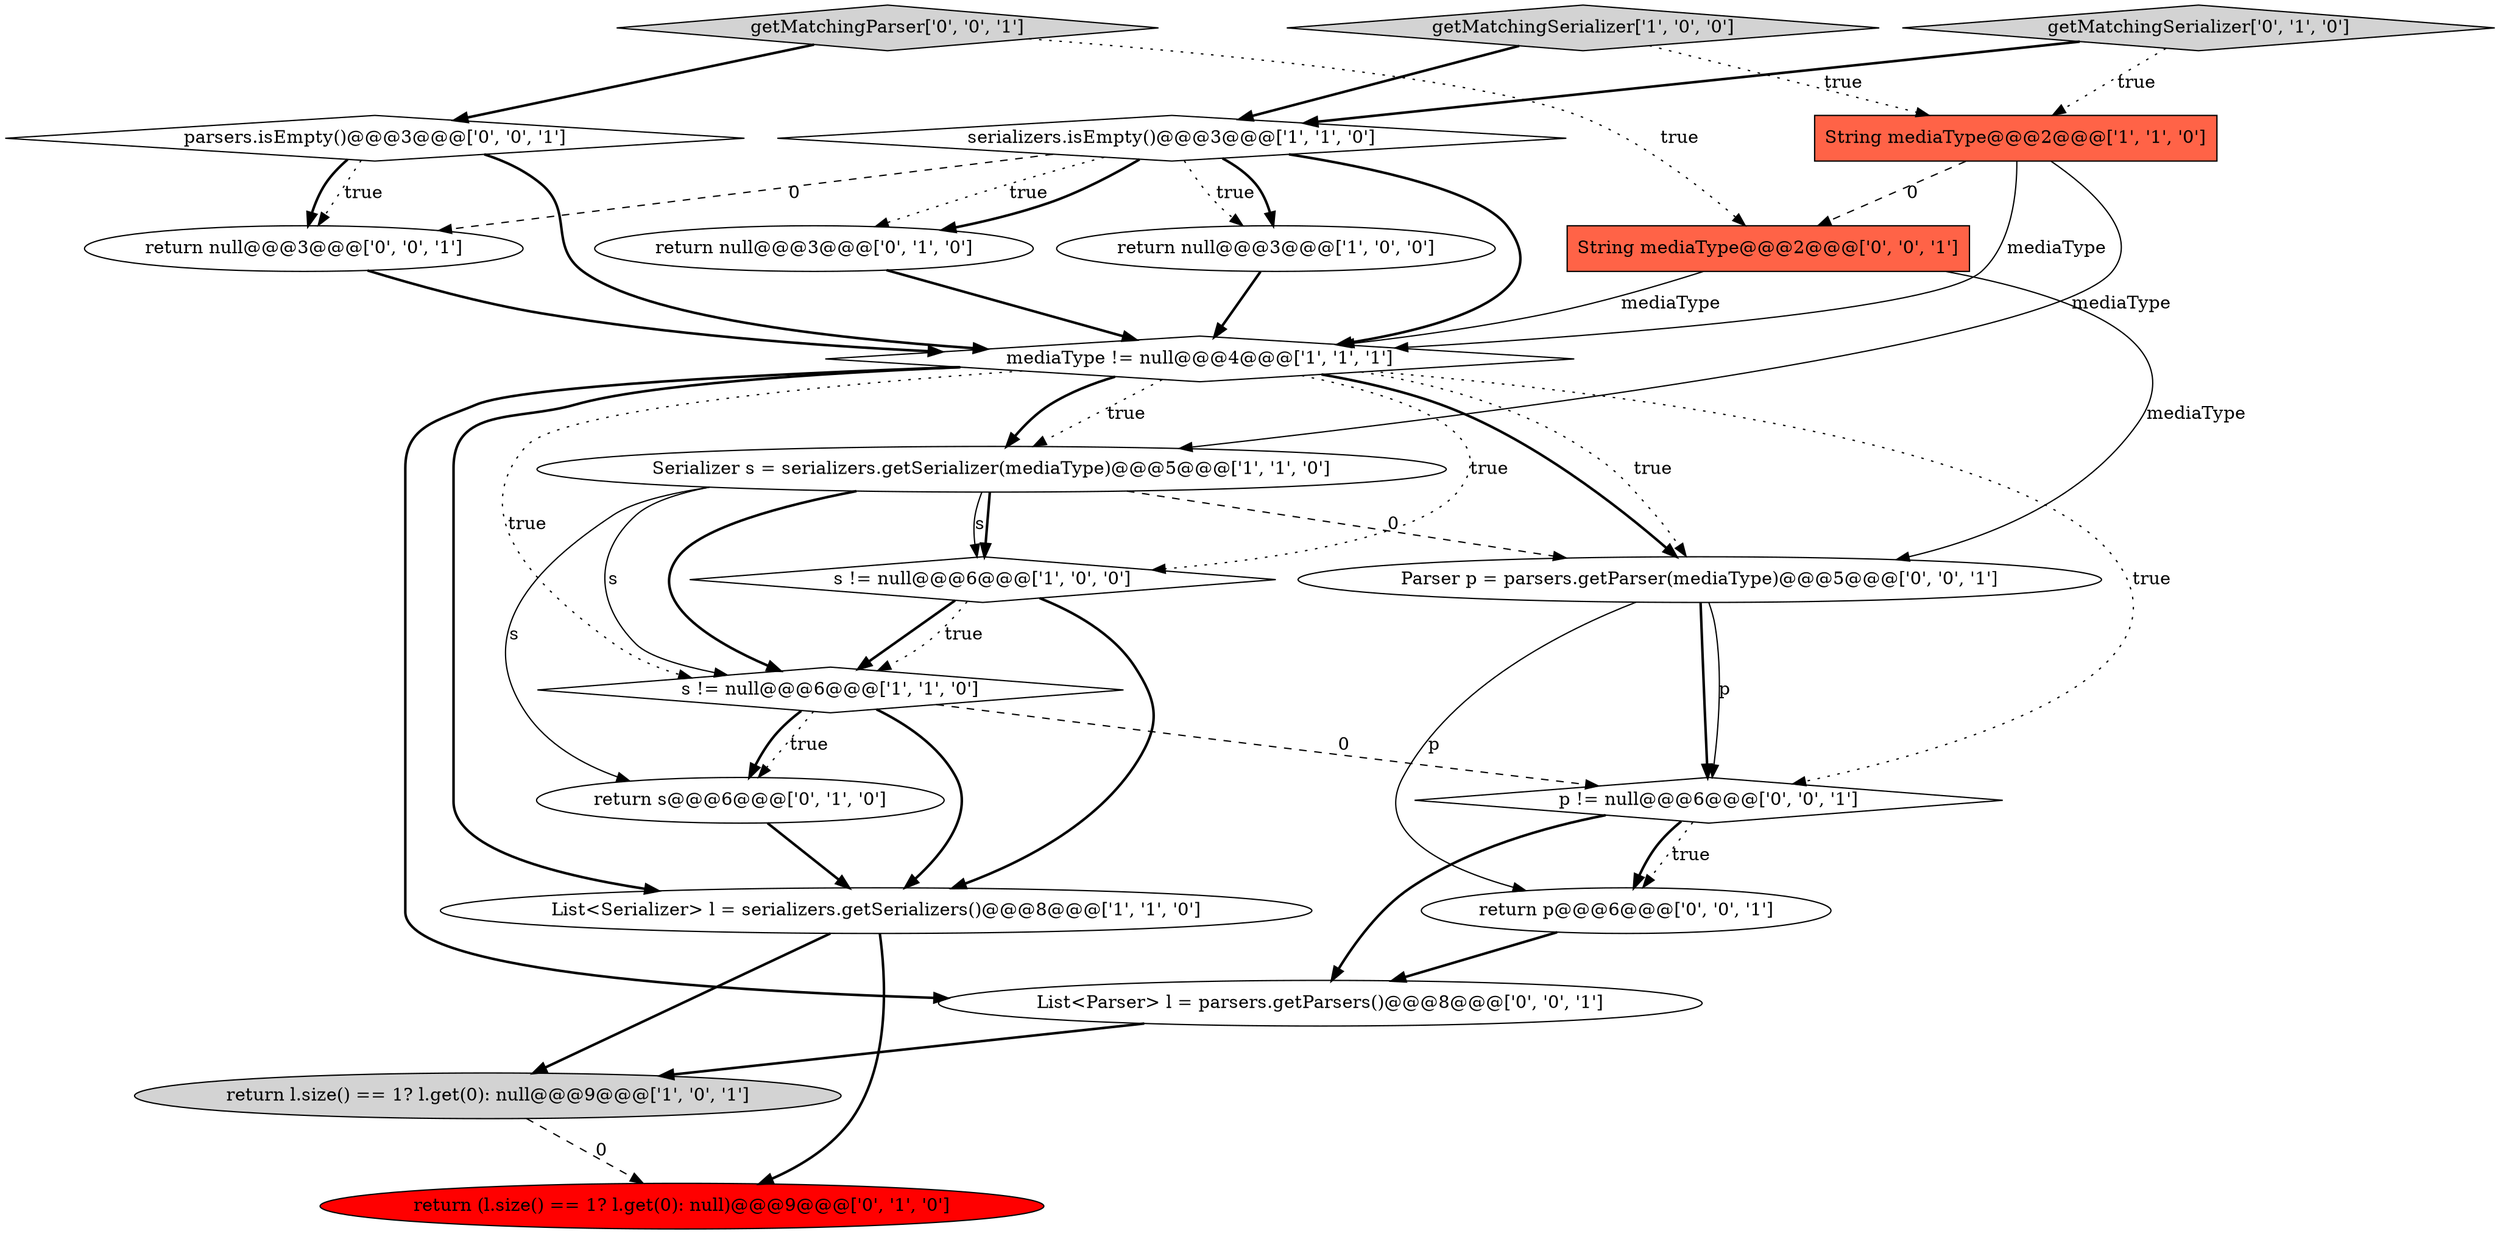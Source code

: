 digraph {
14 [style = filled, label = "parsers.isEmpty()@@@3@@@['0', '0', '1']", fillcolor = white, shape = diamond image = "AAA0AAABBB3BBB"];
2 [style = filled, label = "s != null@@@6@@@['1', '0', '0']", fillcolor = white, shape = diamond image = "AAA0AAABBB1BBB"];
0 [style = filled, label = "getMatchingSerializer['1', '0', '0']", fillcolor = lightgray, shape = diamond image = "AAA0AAABBB1BBB"];
18 [style = filled, label = "p != null@@@6@@@['0', '0', '1']", fillcolor = white, shape = diamond image = "AAA0AAABBB3BBB"];
15 [style = filled, label = "List<Parser> l = parsers.getParsers()@@@8@@@['0', '0', '1']", fillcolor = white, shape = ellipse image = "AAA0AAABBB3BBB"];
11 [style = filled, label = "getMatchingSerializer['0', '1', '0']", fillcolor = lightgray, shape = diamond image = "AAA0AAABBB2BBB"];
9 [style = filled, label = "return l.size() == 1? l.get(0): null@@@9@@@['1', '0', '1']", fillcolor = lightgray, shape = ellipse image = "AAA0AAABBB1BBB"];
13 [style = filled, label = "return null@@@3@@@['0', '1', '0']", fillcolor = white, shape = ellipse image = "AAA0AAABBB2BBB"];
20 [style = filled, label = "Parser p = parsers.getParser(mediaType)@@@5@@@['0', '0', '1']", fillcolor = white, shape = ellipse image = "AAA0AAABBB3BBB"];
3 [style = filled, label = "mediaType != null@@@4@@@['1', '1', '1']", fillcolor = white, shape = diamond image = "AAA0AAABBB1BBB"];
4 [style = filled, label = "List<Serializer> l = serializers.getSerializers()@@@8@@@['1', '1', '0']", fillcolor = white, shape = ellipse image = "AAA0AAABBB1BBB"];
16 [style = filled, label = "return p@@@6@@@['0', '0', '1']", fillcolor = white, shape = ellipse image = "AAA0AAABBB3BBB"];
10 [style = filled, label = "return (l.size() == 1? l.get(0): null)@@@9@@@['0', '1', '0']", fillcolor = red, shape = ellipse image = "AAA1AAABBB2BBB"];
5 [style = filled, label = "Serializer s = serializers.getSerializer(mediaType)@@@5@@@['1', '1', '0']", fillcolor = white, shape = ellipse image = "AAA0AAABBB1BBB"];
12 [style = filled, label = "return s@@@6@@@['0', '1', '0']", fillcolor = white, shape = ellipse image = "AAA0AAABBB2BBB"];
21 [style = filled, label = "getMatchingParser['0', '0', '1']", fillcolor = lightgray, shape = diamond image = "AAA0AAABBB3BBB"];
7 [style = filled, label = "String mediaType@@@2@@@['1', '1', '0']", fillcolor = tomato, shape = box image = "AAA0AAABBB1BBB"];
17 [style = filled, label = "return null@@@3@@@['0', '0', '1']", fillcolor = white, shape = ellipse image = "AAA0AAABBB3BBB"];
8 [style = filled, label = "serializers.isEmpty()@@@3@@@['1', '1', '0']", fillcolor = white, shape = diamond image = "AAA0AAABBB1BBB"];
19 [style = filled, label = "String mediaType@@@2@@@['0', '0', '1']", fillcolor = tomato, shape = box image = "AAA0AAABBB3BBB"];
6 [style = filled, label = "s != null@@@6@@@['1', '1', '0']", fillcolor = white, shape = diamond image = "AAA0AAABBB1BBB"];
1 [style = filled, label = "return null@@@3@@@['1', '0', '0']", fillcolor = white, shape = ellipse image = "AAA0AAABBB1BBB"];
11->7 [style = dotted, label="true"];
4->9 [style = bold, label=""];
4->10 [style = bold, label=""];
14->3 [style = bold, label=""];
16->15 [style = bold, label=""];
7->5 [style = solid, label="mediaType"];
9->10 [style = dashed, label="0"];
5->2 [style = solid, label="s"];
18->16 [style = dotted, label="true"];
5->6 [style = solid, label="s"];
2->6 [style = bold, label=""];
3->2 [style = dotted, label="true"];
8->3 [style = bold, label=""];
18->15 [style = bold, label=""];
20->16 [style = solid, label="p"];
1->3 [style = bold, label=""];
14->17 [style = bold, label=""];
3->15 [style = bold, label=""];
3->6 [style = dotted, label="true"];
2->4 [style = bold, label=""];
3->4 [style = bold, label=""];
5->20 [style = dashed, label="0"];
6->18 [style = dashed, label="0"];
20->18 [style = bold, label=""];
8->1 [style = dotted, label="true"];
14->17 [style = dotted, label="true"];
8->1 [style = bold, label=""];
19->3 [style = solid, label="mediaType"];
5->2 [style = bold, label=""];
3->5 [style = bold, label=""];
6->4 [style = bold, label=""];
3->5 [style = dotted, label="true"];
3->20 [style = bold, label=""];
18->16 [style = bold, label=""];
5->6 [style = bold, label=""];
13->3 [style = bold, label=""];
12->4 [style = bold, label=""];
7->19 [style = dashed, label="0"];
2->6 [style = dotted, label="true"];
15->9 [style = bold, label=""];
7->3 [style = solid, label="mediaType"];
19->20 [style = solid, label="mediaType"];
3->18 [style = dotted, label="true"];
21->19 [style = dotted, label="true"];
0->8 [style = bold, label=""];
17->3 [style = bold, label=""];
20->18 [style = solid, label="p"];
8->17 [style = dashed, label="0"];
11->8 [style = bold, label=""];
8->13 [style = dotted, label="true"];
6->12 [style = dotted, label="true"];
5->12 [style = solid, label="s"];
8->13 [style = bold, label=""];
0->7 [style = dotted, label="true"];
3->20 [style = dotted, label="true"];
21->14 [style = bold, label=""];
6->12 [style = bold, label=""];
}
